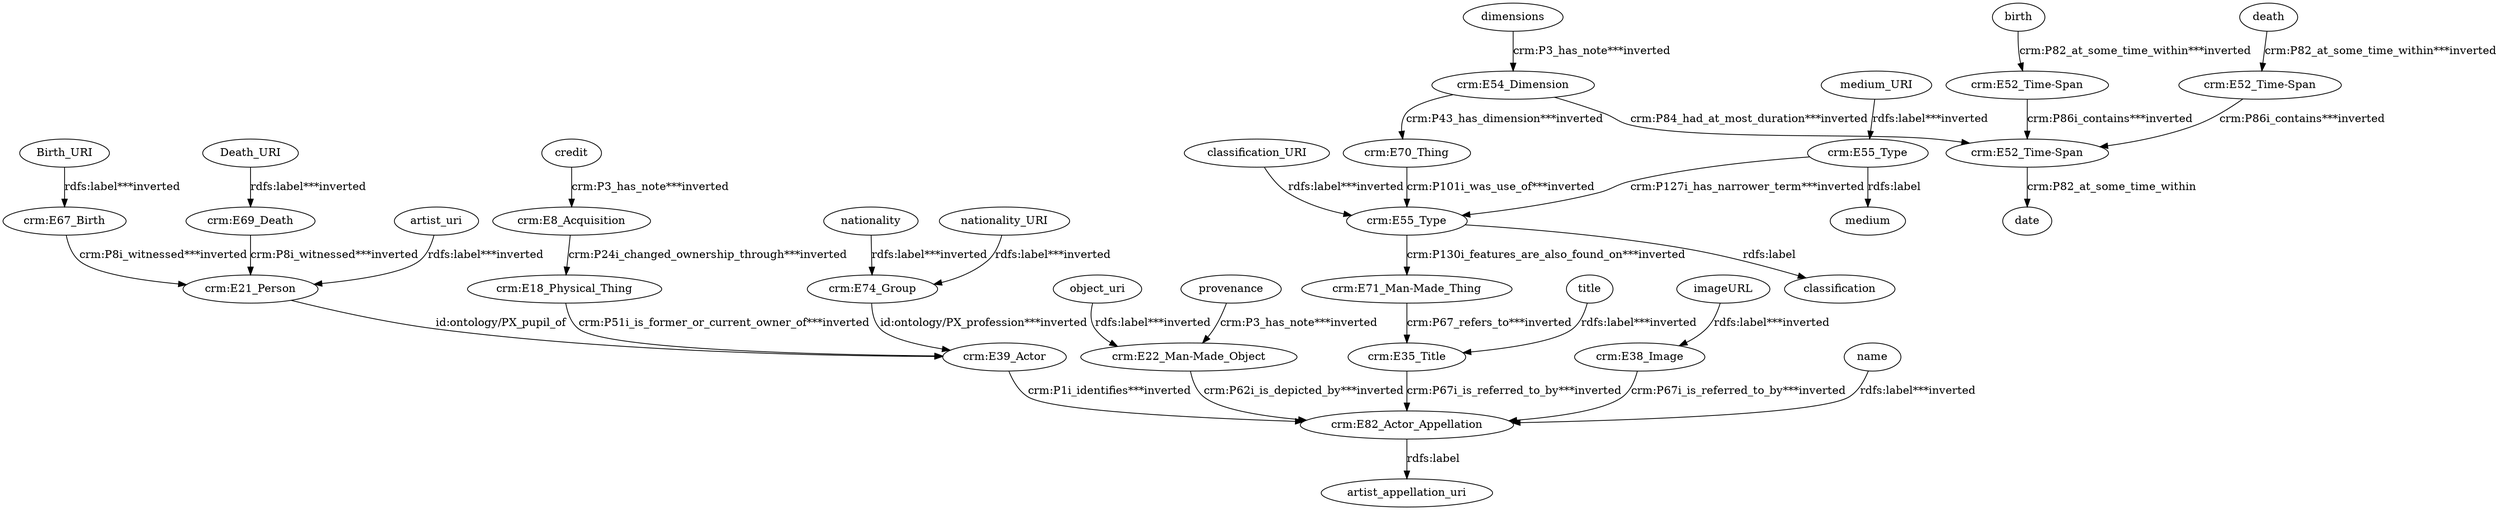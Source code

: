 digraph {
  Birth_URI [type=attribute_name,label=Birth_URI]
  "crm:E67_Birth1" [type=class_uri,label="crm:E67_Birth"]
  Death_URI [type=attribute_name,label=Death_URI]
  "crm:E69_Death1" [type=class_uri,label="crm:E69_Death"]
  artist_uri [type=attribute_name,label=artist_uri]
  "crm:E21_Person1" [type=class_uri,label="crm:E21_Person"]
  birth [type=attribute_name,label=birth]
  "crm:E52_Time-Span1" [type=class_uri,label="crm:E52_Time-Span"]
  classification_URI [type=attribute_name,label=classification_URI]
  "crm:E55_Type2" [type=class_uri,label="crm:E55_Type"]
  credit [type=attribute_name,label=credit]
  "crm:E8_Acquisition1" [type=class_uri,label="crm:E8_Acquisition"]
  "crm:E18_Physical_Thing" [type=class_uri,label="crm:E18_Physical_Thing"]
  "crm:E39_Actor" [type=class_uri,label="crm:E39_Actor"]
  "crm:E22_Man-Made_Object1" [type=class_uri,label="crm:E22_Man-Made_Object"]
  "crm:E82_Actor_Appellation1" [type=class_uri,label="crm:E82_Actor_Appellation"]
  "crm:E35_Title1" [type=class_uri,label="crm:E35_Title"]
  "crm:E38_Image1" [type=class_uri,label="crm:E38_Image"]
  "crm:E52_Time-Span3" [type=class_uri,label="crm:E52_Time-Span"]
  "crm:E52_Time-Span2" [type=class_uri,label="crm:E52_Time-Span"]
  date [type=attribute_name,label=date]
  "crm:E54_Dimension1" [type=class_uri,label="crm:E54_Dimension"]
  "crm:E70_Thing" [type=class_uri,label="crm:E70_Thing"]
  "crm:E55_Type1" [type=class_uri,label="crm:E55_Type"]
  medium [type=attribute_name,label=medium]
  classification [type=attribute_name,label=classification]
  "crm:E71_Man-Made_Thing" [type=class_uri,label="crm:E71_Man-Made_Thing"]
  "crm:E74_Group1" [type=class_uri,label="crm:E74_Group"]
  artist_appellation_uri [type=attribute_name,label=artist_appellation_uri]
  death [type=attribute_name,label=death]
  dimensions [type=attribute_name,label=dimensions]
  imageURL [type=attribute_name,label=imageURL]
  medium_URI [type=attribute_name,label=medium_URI]
  name [type=attribute_name,label=name]
  nationality [type=attribute_name,label=nationality]
  nationality_URI [type=attribute_name,label=nationality_URI]
  object_uri [type=attribute_name,label=object_uri]
  provenance [type=attribute_name,label=provenance]
  title [type=attribute_name,label=title]
  Birth_URI -> "crm:E67_Birth1" [type=st_property_uri,label="rdfs:label***inverted",weight=1]
  Death_URI -> "crm:E69_Death1" [type=st_property_uri,label="rdfs:label***inverted",weight=1]
  artist_uri -> "crm:E21_Person1" [type=st_property_uri,label="rdfs:label***inverted",weight=1]
  birth -> "crm:E52_Time-Span1" [type=st_property_uri,label="crm:P82_at_some_time_within***inverted",weight=1]
  classification_URI -> "crm:E55_Type2" [type=st_property_uri,label="rdfs:label***inverted",weight=1]
  credit -> "crm:E8_Acquisition1" [type=st_property_uri,label="crm:P3_has_note***inverted",weight=1]
  "crm:E18_Physical_Thing" -> "crm:E39_Actor" [type=direct_property_uri,label="crm:P51i_is_former_or_current_owner_of***inverted",weight=1]
  "crm:E21_Person1" -> "crm:E39_Actor" [label="id:ontology/PX_pupil_of",type=direct_property_uri,weight=1]
  "crm:E22_Man-Made_Object1" -> "crm:E82_Actor_Appellation1" [type=inherited,label="crm:P62i_is_depicted_by***inverted",weight=4]
  "crm:E35_Title1" -> "crm:E82_Actor_Appellation1" [type=inherited,label="crm:P67i_is_referred_to_by***inverted",weight=4]
  "crm:E38_Image1" -> "crm:E82_Actor_Appellation1" [type=inherited,label="crm:P67i_is_referred_to_by***inverted",weight=4]
  "crm:E39_Actor" -> "crm:E82_Actor_Appellation1" [type=inherited,label="crm:P1i_identifies***inverted",weight=4]
  "crm:E52_Time-Span1" -> "crm:E52_Time-Span3" [type=direct_property_uri,label="crm:P86i_contains***inverted",weight=1]
  "crm:E52_Time-Span2" -> "crm:E52_Time-Span3" [type=direct_property_uri,label="crm:P86i_contains***inverted",weight=1]
  "crm:E52_Time-Span3" -> date [label="crm:P82_at_some_time_within",type=st_property_uri]
  "crm:E54_Dimension1" -> "crm:E52_Time-Span3" [type=direct_property_uri,label="crm:P84_had_at_most_duration***inverted",weight=1]
  "crm:E54_Dimension1" -> "crm:E70_Thing" [type=direct_property_uri,label="crm:P43_has_dimension***inverted",weight=1]
  "crm:E55_Type1" -> "crm:E55_Type2" [type=direct_property_uri,label="crm:P127i_has_narrower_term***inverted",weight=1]
  "crm:E55_Type1" -> medium [label="rdfs:label",type=st_property_uri]
  "crm:E55_Type2" -> classification [label="rdfs:label",type=st_property_uri]
  "crm:E55_Type2" -> "crm:E71_Man-Made_Thing" [type=inherited,label="crm:P130i_features_are_also_found_on***inverted",weight=4]
  "crm:E67_Birth1" -> "crm:E21_Person1" [type=inherited,label="crm:P8i_witnessed***inverted",weight=4]
  "crm:E69_Death1" -> "crm:E21_Person1" [type=inherited,label="crm:P8i_witnessed***inverted",weight=4]
  "crm:E70_Thing" -> "crm:E55_Type2" [type=direct_property_uri,label="crm:P101i_was_use_of***inverted",weight=1]
  "crm:E71_Man-Made_Thing" -> "crm:E35_Title1" [type=inherited,label="crm:P67_refers_to***inverted",weight=4]
  "crm:E74_Group1" -> "crm:E39_Actor" [type=direct_property_uri,label="id:ontology/PX_profession***inverted",weight=1]
  "crm:E82_Actor_Appellation1" -> artist_appellation_uri [label="rdfs:label",type=st_property_uri]
  "crm:E8_Acquisition1" -> "crm:E18_Physical_Thing" [type=direct_property_uri,label="crm:P24i_changed_ownership_through***inverted",weight=1]
  death -> "crm:E52_Time-Span2" [type=st_property_uri,label="crm:P82_at_some_time_within***inverted",weight=1]
  dimensions -> "crm:E54_Dimension1" [type=st_property_uri,label="crm:P3_has_note***inverted",weight=1]
  imageURL -> "crm:E38_Image1" [type=st_property_uri,label="rdfs:label***inverted",weight=1]
  medium_URI -> "crm:E55_Type1" [type=st_property_uri,label="rdfs:label***inverted",weight=1]
  name -> "crm:E82_Actor_Appellation1" [type=st_property_uri,label="rdfs:label***inverted",weight=1]
  nationality -> "crm:E74_Group1" [type=st_property_uri,label="rdfs:label***inverted",weight=1]
  nationality_URI -> "crm:E74_Group1" [type=st_property_uri,label="rdfs:label***inverted",weight=1]
  object_uri -> "crm:E22_Man-Made_Object1" [type=st_property_uri,label="rdfs:label***inverted",weight=1]
  provenance -> "crm:E22_Man-Made_Object1" [type=st_property_uri,label="crm:P3_has_note***inverted",weight=1]
  title -> "crm:E35_Title1" [type=st_property_uri,label="rdfs:label***inverted",weight=1]
}
